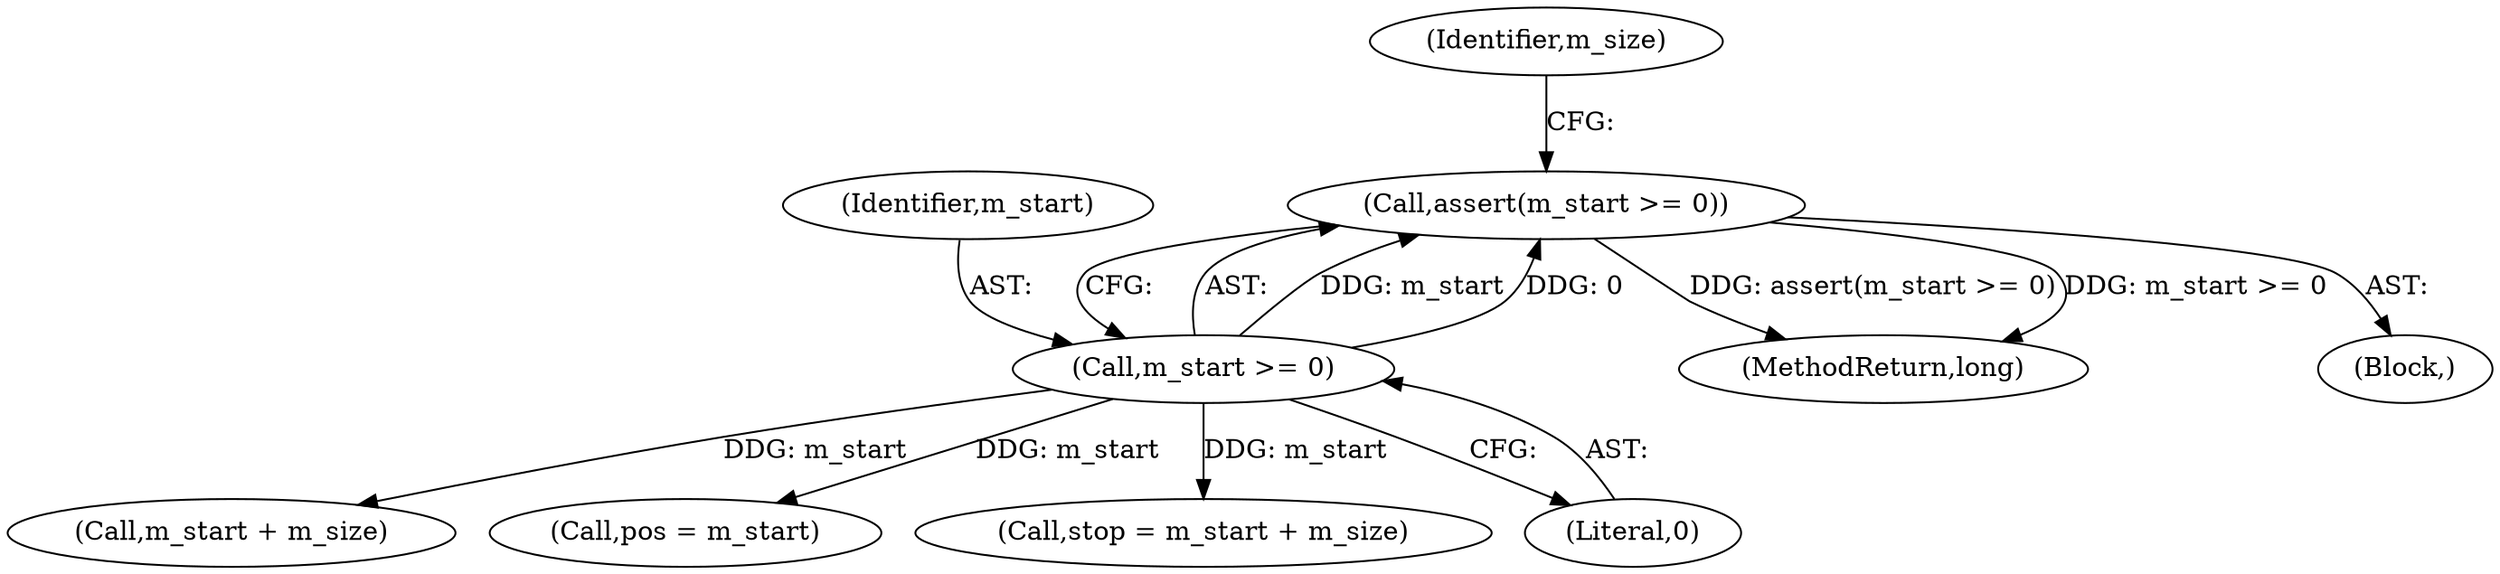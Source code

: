 digraph "0_Android_cc274e2abe8b2a6698a5c47d8aa4bb45f1f9538d_33@API" {
"1000139" [label="(Call,assert(m_start >= 0))"];
"1000140" [label="(Call,m_start >= 0)"];
"1000166" [label="(Call,m_start + m_size)"];
"1000140" [label="(Call,m_start >= 0)"];
"1000160" [label="(Call,pos = m_start)"];
"1000164" [label="(Call,stop = m_start + m_size)"];
"1000139" [label="(Call,assert(m_start >= 0))"];
"1000122" [label="(Block,)"];
"1000942" [label="(MethodReturn,long)"];
"1000141" [label="(Identifier,m_start)"];
"1000142" [label="(Literal,0)"];
"1000145" [label="(Identifier,m_size)"];
"1000139" -> "1000122"  [label="AST: "];
"1000139" -> "1000140"  [label="CFG: "];
"1000140" -> "1000139"  [label="AST: "];
"1000145" -> "1000139"  [label="CFG: "];
"1000139" -> "1000942"  [label="DDG: assert(m_start >= 0)"];
"1000139" -> "1000942"  [label="DDG: m_start >= 0"];
"1000140" -> "1000139"  [label="DDG: m_start"];
"1000140" -> "1000139"  [label="DDG: 0"];
"1000140" -> "1000142"  [label="CFG: "];
"1000141" -> "1000140"  [label="AST: "];
"1000142" -> "1000140"  [label="AST: "];
"1000140" -> "1000160"  [label="DDG: m_start"];
"1000140" -> "1000164"  [label="DDG: m_start"];
"1000140" -> "1000166"  [label="DDG: m_start"];
}
